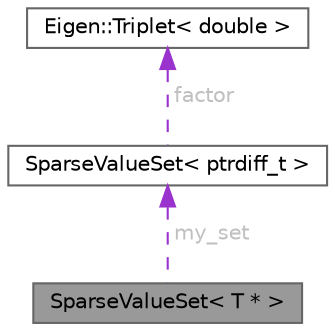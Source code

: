 digraph "SparseValueSet&lt; T * &gt;"
{
 // LATEX_PDF_SIZE
  bgcolor="transparent";
  edge [fontname=Helvetica,fontsize=10,labelfontname=Helvetica,labelfontsize=10];
  node [fontname=Helvetica,fontsize=10,shape=box,height=0.2,width=0.4];
  Node1 [id="Node000001",label="SparseValueSet\< T * \>",height=0.2,width=0.4,color="gray40", fillcolor="grey60", style="filled", fontcolor="black",tooltip="Specialization for pointer types. The pointers are random and should not be dereferenced."];
  Node2 -> Node1 [id="edge1_Node000001_Node000002",dir="back",color="darkorchid3",style="dashed",tooltip=" ",label=" my_set",fontcolor="grey" ];
  Node2 [id="Node000002",label="SparseValueSet\< ptrdiff_t \>",height=0.2,width=0.4,color="gray40", fillcolor="white", style="filled",URL="$class_sparse_value_set.html",tooltip=" "];
  Node3 -> Node2 [id="edge2_Node000002_Node000003",dir="back",color="darkorchid3",style="dashed",tooltip=" ",label=" factor",fontcolor="grey" ];
  Node3 [id="Node000003",label="Eigen::Triplet\< double \>",height=0.2,width=0.4,color="gray40", fillcolor="white", style="filled",URL="$class_eigen_1_1_triplet.html",tooltip=" "];
}
